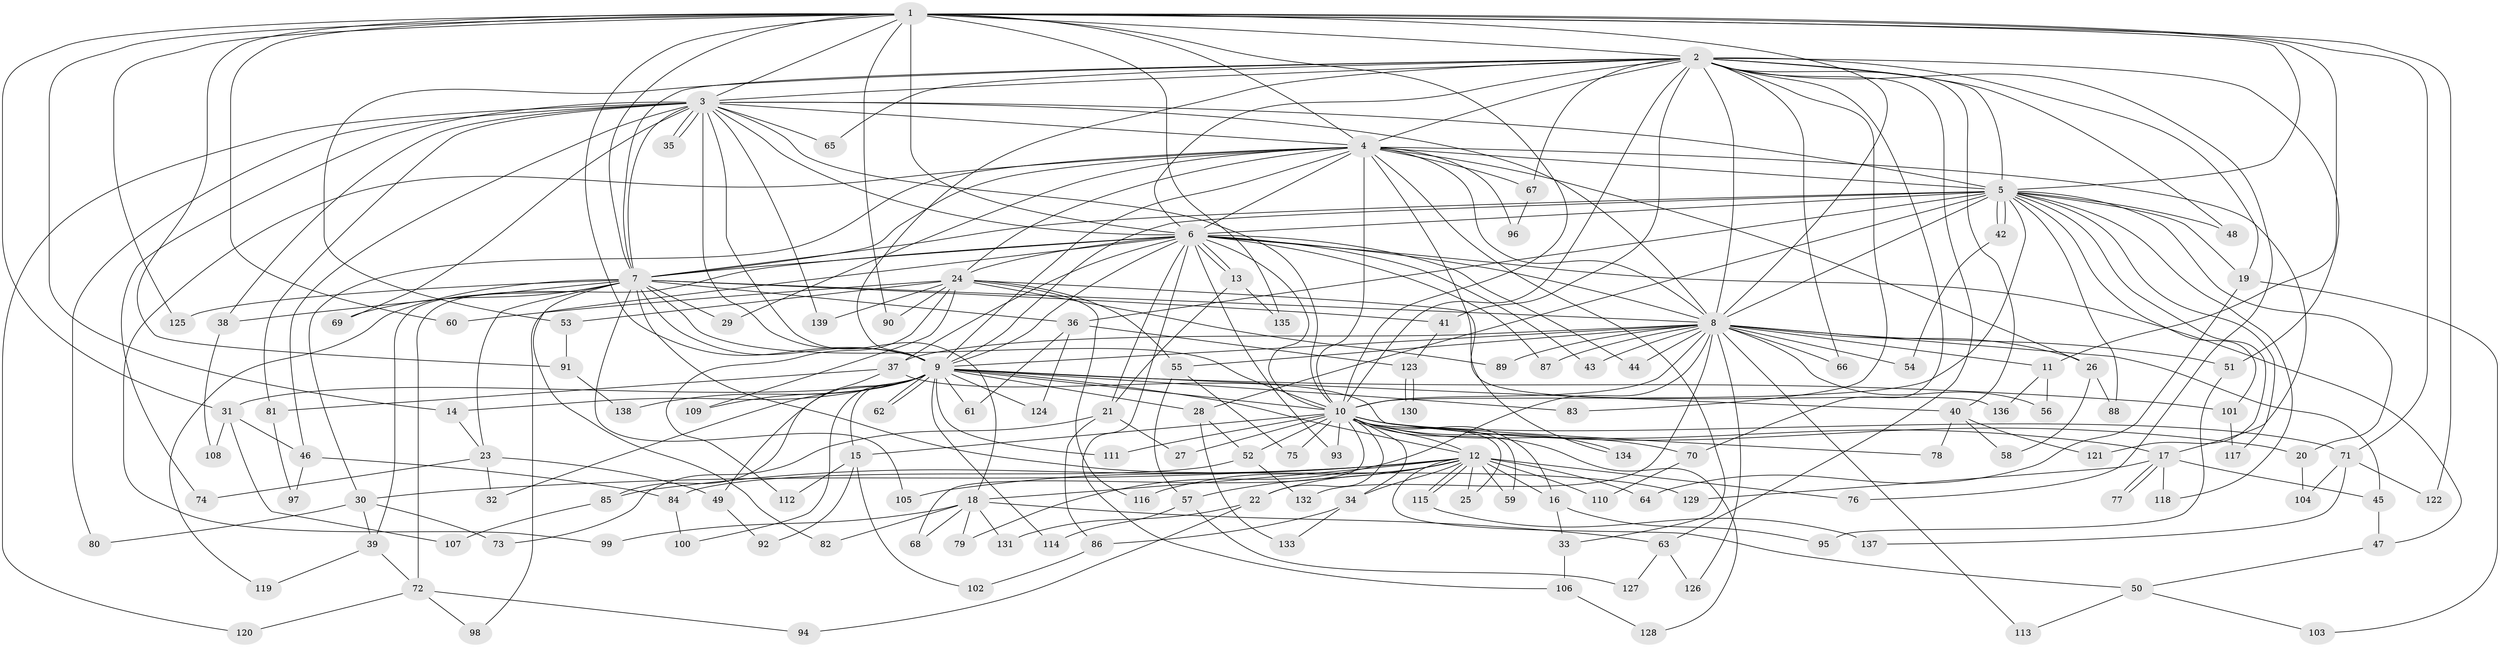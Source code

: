 // Generated by graph-tools (version 1.1) at 2025/01/03/09/25 03:01:24]
// undirected, 139 vertices, 303 edges
graph export_dot {
graph [start="1"]
  node [color=gray90,style=filled];
  1;
  2;
  3;
  4;
  5;
  6;
  7;
  8;
  9;
  10;
  11;
  12;
  13;
  14;
  15;
  16;
  17;
  18;
  19;
  20;
  21;
  22;
  23;
  24;
  25;
  26;
  27;
  28;
  29;
  30;
  31;
  32;
  33;
  34;
  35;
  36;
  37;
  38;
  39;
  40;
  41;
  42;
  43;
  44;
  45;
  46;
  47;
  48;
  49;
  50;
  51;
  52;
  53;
  54;
  55;
  56;
  57;
  58;
  59;
  60;
  61;
  62;
  63;
  64;
  65;
  66;
  67;
  68;
  69;
  70;
  71;
  72;
  73;
  74;
  75;
  76;
  77;
  78;
  79;
  80;
  81;
  82;
  83;
  84;
  85;
  86;
  87;
  88;
  89;
  90;
  91;
  92;
  93;
  94;
  95;
  96;
  97;
  98;
  99;
  100;
  101;
  102;
  103;
  104;
  105;
  106;
  107;
  108;
  109;
  110;
  111;
  112;
  113;
  114;
  115;
  116;
  117;
  118;
  119;
  120;
  121;
  122;
  123;
  124;
  125;
  126;
  127;
  128;
  129;
  130;
  131;
  132;
  133;
  134;
  135;
  136;
  137;
  138;
  139;
  1 -- 2;
  1 -- 3;
  1 -- 4;
  1 -- 5;
  1 -- 6;
  1 -- 7;
  1 -- 8;
  1 -- 9;
  1 -- 10;
  1 -- 11;
  1 -- 14;
  1 -- 31;
  1 -- 60;
  1 -- 71;
  1 -- 90;
  1 -- 91;
  1 -- 122;
  1 -- 125;
  1 -- 135;
  2 -- 3;
  2 -- 4;
  2 -- 5;
  2 -- 6;
  2 -- 7;
  2 -- 8;
  2 -- 9;
  2 -- 10;
  2 -- 19;
  2 -- 40;
  2 -- 41;
  2 -- 48;
  2 -- 51;
  2 -- 53;
  2 -- 63;
  2 -- 65;
  2 -- 66;
  2 -- 67;
  2 -- 70;
  2 -- 76;
  2 -- 83;
  3 -- 4;
  3 -- 5;
  3 -- 6;
  3 -- 7;
  3 -- 8;
  3 -- 9;
  3 -- 10;
  3 -- 18;
  3 -- 35;
  3 -- 35;
  3 -- 38;
  3 -- 46;
  3 -- 65;
  3 -- 69;
  3 -- 74;
  3 -- 80;
  3 -- 81;
  3 -- 120;
  3 -- 139;
  4 -- 5;
  4 -- 6;
  4 -- 7;
  4 -- 8;
  4 -- 9;
  4 -- 10;
  4 -- 17;
  4 -- 24;
  4 -- 26;
  4 -- 29;
  4 -- 30;
  4 -- 33;
  4 -- 67;
  4 -- 96;
  4 -- 99;
  4 -- 134;
  5 -- 6;
  5 -- 7;
  5 -- 8;
  5 -- 9;
  5 -- 10;
  5 -- 19;
  5 -- 20;
  5 -- 28;
  5 -- 36;
  5 -- 42;
  5 -- 42;
  5 -- 48;
  5 -- 88;
  5 -- 101;
  5 -- 117;
  5 -- 118;
  5 -- 121;
  6 -- 7;
  6 -- 8;
  6 -- 9;
  6 -- 10;
  6 -- 13;
  6 -- 13;
  6 -- 21;
  6 -- 24;
  6 -- 37;
  6 -- 43;
  6 -- 44;
  6 -- 47;
  6 -- 72;
  6 -- 87;
  6 -- 93;
  6 -- 98;
  6 -- 106;
  7 -- 8;
  7 -- 9;
  7 -- 10;
  7 -- 23;
  7 -- 29;
  7 -- 36;
  7 -- 38;
  7 -- 39;
  7 -- 41;
  7 -- 69;
  7 -- 82;
  7 -- 105;
  7 -- 119;
  7 -- 125;
  7 -- 129;
  8 -- 9;
  8 -- 10;
  8 -- 11;
  8 -- 26;
  8 -- 37;
  8 -- 43;
  8 -- 44;
  8 -- 45;
  8 -- 51;
  8 -- 54;
  8 -- 55;
  8 -- 56;
  8 -- 66;
  8 -- 79;
  8 -- 87;
  8 -- 89;
  8 -- 113;
  8 -- 126;
  8 -- 132;
  9 -- 10;
  9 -- 12;
  9 -- 14;
  9 -- 15;
  9 -- 28;
  9 -- 31;
  9 -- 32;
  9 -- 40;
  9 -- 61;
  9 -- 62;
  9 -- 62;
  9 -- 83;
  9 -- 85;
  9 -- 100;
  9 -- 101;
  9 -- 109;
  9 -- 111;
  9 -- 114;
  9 -- 124;
  9 -- 138;
  10 -- 12;
  10 -- 15;
  10 -- 16;
  10 -- 17;
  10 -- 20;
  10 -- 22;
  10 -- 25;
  10 -- 27;
  10 -- 34;
  10 -- 52;
  10 -- 59;
  10 -- 68;
  10 -- 70;
  10 -- 71;
  10 -- 75;
  10 -- 93;
  10 -- 111;
  10 -- 128;
  10 -- 134;
  11 -- 56;
  11 -- 136;
  12 -- 16;
  12 -- 18;
  12 -- 22;
  12 -- 25;
  12 -- 30;
  12 -- 34;
  12 -- 50;
  12 -- 57;
  12 -- 59;
  12 -- 64;
  12 -- 76;
  12 -- 85;
  12 -- 105;
  12 -- 110;
  12 -- 115;
  12 -- 115;
  12 -- 116;
  13 -- 21;
  13 -- 135;
  14 -- 23;
  15 -- 92;
  15 -- 102;
  15 -- 112;
  16 -- 33;
  16 -- 95;
  17 -- 45;
  17 -- 77;
  17 -- 77;
  17 -- 118;
  17 -- 129;
  18 -- 63;
  18 -- 68;
  18 -- 79;
  18 -- 82;
  18 -- 99;
  18 -- 131;
  19 -- 64;
  19 -- 103;
  20 -- 104;
  21 -- 27;
  21 -- 73;
  21 -- 86;
  22 -- 94;
  22 -- 131;
  23 -- 32;
  23 -- 49;
  23 -- 74;
  24 -- 53;
  24 -- 55;
  24 -- 60;
  24 -- 89;
  24 -- 90;
  24 -- 109;
  24 -- 112;
  24 -- 116;
  24 -- 136;
  24 -- 139;
  26 -- 58;
  26 -- 88;
  28 -- 52;
  28 -- 133;
  30 -- 39;
  30 -- 73;
  30 -- 80;
  31 -- 46;
  31 -- 107;
  31 -- 108;
  33 -- 106;
  34 -- 86;
  34 -- 133;
  36 -- 61;
  36 -- 123;
  36 -- 124;
  37 -- 49;
  37 -- 78;
  37 -- 81;
  38 -- 108;
  39 -- 72;
  39 -- 119;
  40 -- 58;
  40 -- 78;
  40 -- 121;
  41 -- 123;
  42 -- 54;
  45 -- 47;
  46 -- 84;
  46 -- 97;
  47 -- 50;
  49 -- 92;
  50 -- 103;
  50 -- 113;
  51 -- 95;
  52 -- 84;
  52 -- 132;
  53 -- 91;
  55 -- 57;
  55 -- 75;
  57 -- 114;
  57 -- 127;
  63 -- 126;
  63 -- 127;
  67 -- 96;
  70 -- 110;
  71 -- 104;
  71 -- 122;
  71 -- 137;
  72 -- 94;
  72 -- 98;
  72 -- 120;
  81 -- 97;
  84 -- 100;
  85 -- 107;
  86 -- 102;
  91 -- 138;
  101 -- 117;
  106 -- 128;
  115 -- 137;
  123 -- 130;
  123 -- 130;
}
